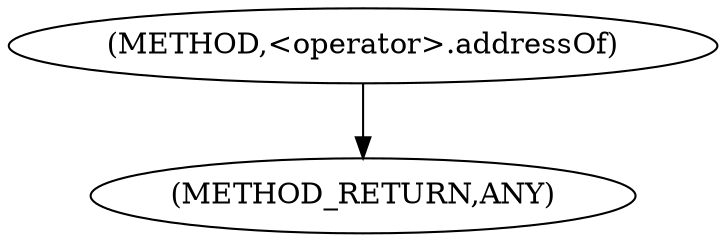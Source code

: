 digraph "&lt;operator&gt;.addressOf" {  
"111669149716" [label = <(METHOD,&lt;operator&gt;.addressOf)> ]
"128849018900" [label = <(METHOD_RETURN,ANY)> ]
  "111669149716" -> "128849018900" 
}
